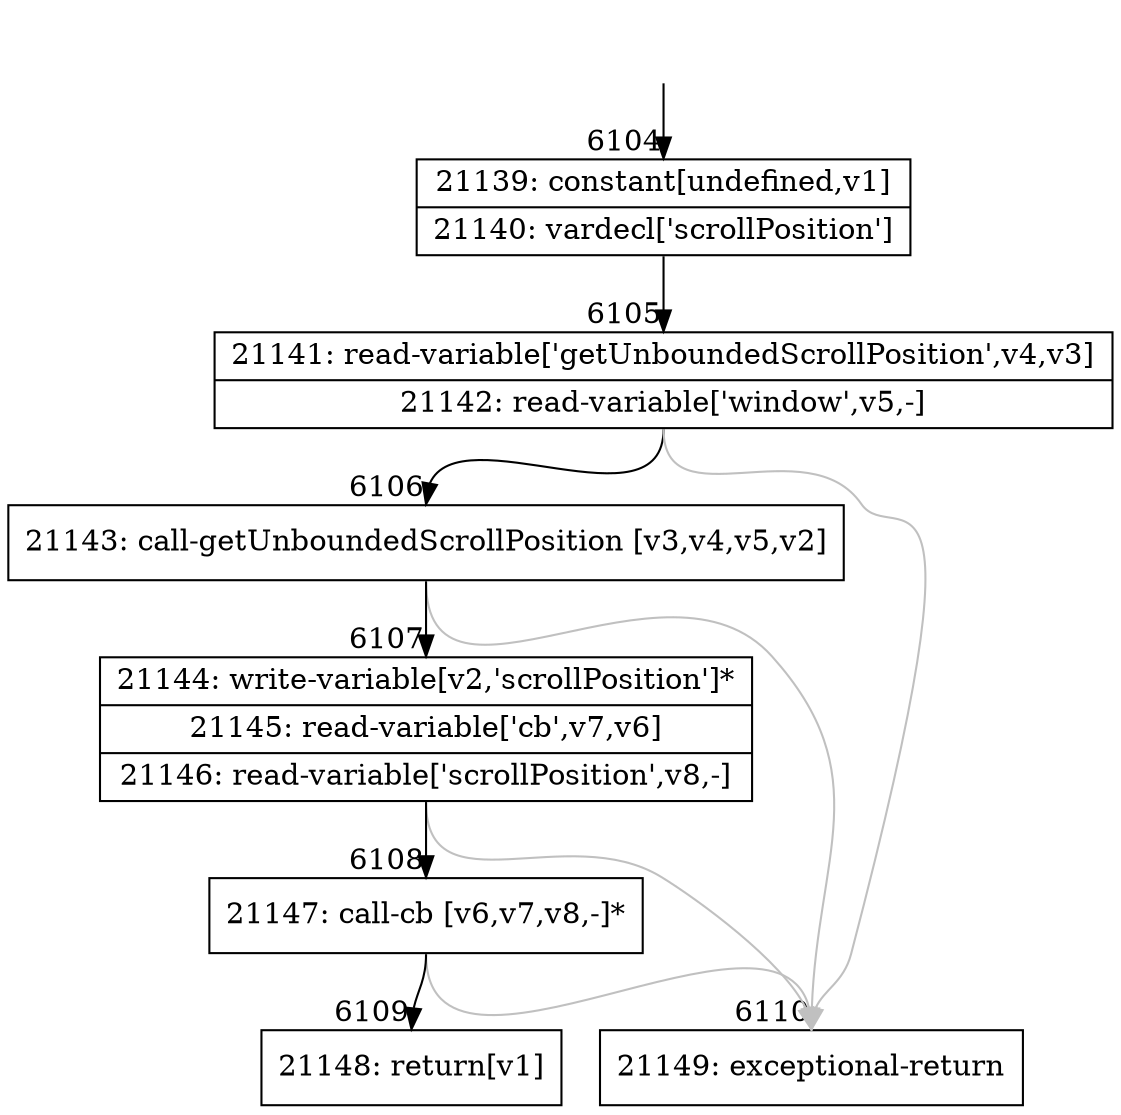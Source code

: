digraph {
rankdir="TD"
BB_entry417[shape=none,label=""];
BB_entry417 -> BB6104 [tailport=s, headport=n, headlabel="    6104"]
BB6104 [shape=record label="{21139: constant[undefined,v1]|21140: vardecl['scrollPosition']}" ] 
BB6104 -> BB6105 [tailport=s, headport=n, headlabel="      6105"]
BB6105 [shape=record label="{21141: read-variable['getUnboundedScrollPosition',v4,v3]|21142: read-variable['window',v5,-]}" ] 
BB6105 -> BB6106 [tailport=s, headport=n, headlabel="      6106"]
BB6105 -> BB6110 [tailport=s, headport=n, color=gray, headlabel="      6110"]
BB6106 [shape=record label="{21143: call-getUnboundedScrollPosition [v3,v4,v5,v2]}" ] 
BB6106 -> BB6107 [tailport=s, headport=n, headlabel="      6107"]
BB6106 -> BB6110 [tailport=s, headport=n, color=gray]
BB6107 [shape=record label="{21144: write-variable[v2,'scrollPosition']*|21145: read-variable['cb',v7,v6]|21146: read-variable['scrollPosition',v8,-]}" ] 
BB6107 -> BB6108 [tailport=s, headport=n, headlabel="      6108"]
BB6107 -> BB6110 [tailport=s, headport=n, color=gray]
BB6108 [shape=record label="{21147: call-cb [v6,v7,v8,-]*}" ] 
BB6108 -> BB6109 [tailport=s, headport=n, headlabel="      6109"]
BB6108 -> BB6110 [tailport=s, headport=n, color=gray]
BB6109 [shape=record label="{21148: return[v1]}" ] 
BB6110 [shape=record label="{21149: exceptional-return}" ] 
//#$~ 10834
}
